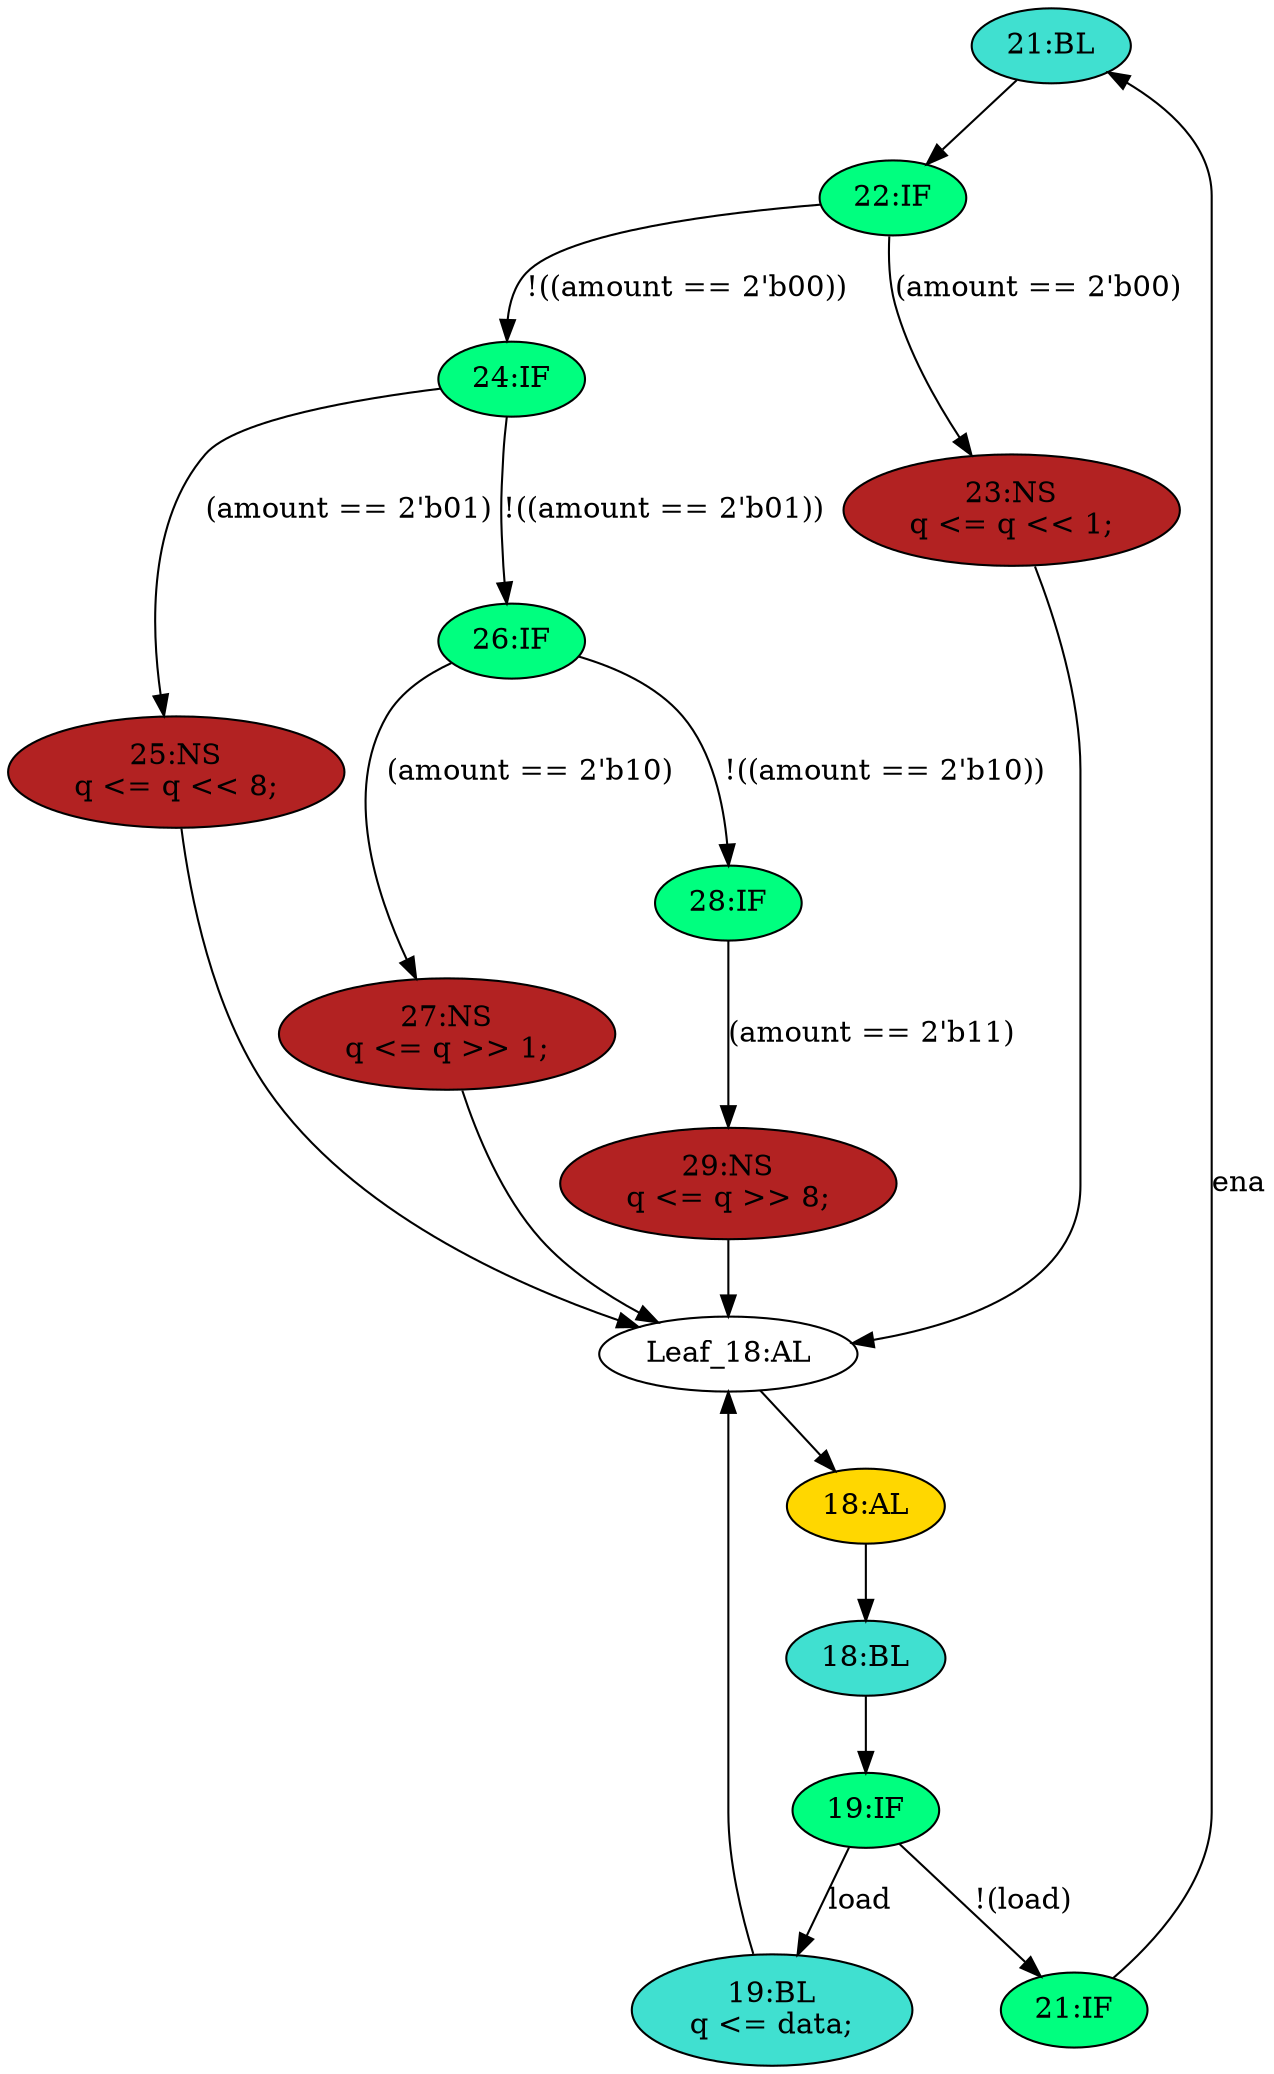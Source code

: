 strict digraph "compose( ,  )" {
	node [label="\N"];
	"21:BL"	[ast="<pyverilog.vparser.ast.Block object at 0x7f3ba9bcebd0>",
		fillcolor=turquoise,
		label="21:BL",
		statements="[]",
		style=filled,
		typ=Block];
	"22:IF"	[ast="<pyverilog.vparser.ast.IfStatement object at 0x7f3ba9e7d4d0>",
		fillcolor=springgreen,
		label="22:IF",
		statements="[]",
		style=filled,
		typ=IfStatement];
	"21:BL" -> "22:IF"	[cond="[]",
		lineno=None];
	"23:NS"	[ast="<pyverilog.vparser.ast.NonblockingSubstitution object at 0x7f3ba9e7dc50>",
		fillcolor=firebrick,
		label="23:NS
q <= q << 1;",
		statements="[<pyverilog.vparser.ast.NonblockingSubstitution object at 0x7f3ba9e7dc50>]",
		style=filled,
		typ=NonblockingSubstitution];
	"Leaf_18:AL"	[def_var="['q']",
		label="Leaf_18:AL"];
	"23:NS" -> "Leaf_18:AL"	[cond="[]",
		lineno=None];
	"27:NS"	[ast="<pyverilog.vparser.ast.NonblockingSubstitution object at 0x7f3ba9eea310>",
		fillcolor=firebrick,
		label="27:NS
q <= q >> 1;",
		statements="[<pyverilog.vparser.ast.NonblockingSubstitution object at 0x7f3ba9eea310>]",
		style=filled,
		typ=NonblockingSubstitution];
	"27:NS" -> "Leaf_18:AL"	[cond="[]",
		lineno=None];
	"18:AL"	[ast="<pyverilog.vparser.ast.Always object at 0x7f3ba9e77090>",
		clk_sens=True,
		fillcolor=gold,
		label="18:AL",
		sens="['clk']",
		statements="[]",
		style=filled,
		typ=Always,
		use_var="['load', 'ena', 'amount', 'data', 'q']"];
	"Leaf_18:AL" -> "18:AL";
	"28:IF"	[ast="<pyverilog.vparser.ast.IfStatement object at 0x7f3ba9ad8a10>",
		fillcolor=springgreen,
		label="28:IF",
		statements="[]",
		style=filled,
		typ=IfStatement];
	"29:NS"	[ast="<pyverilog.vparser.ast.NonblockingSubstitution object at 0x7f3ba9ad8c10>",
		fillcolor=firebrick,
		label="29:NS
q <= q >> 8;",
		statements="[<pyverilog.vparser.ast.NonblockingSubstitution object at 0x7f3ba9ad8c10>]",
		style=filled,
		typ=NonblockingSubstitution];
	"28:IF" -> "29:NS"	[cond="['amount']",
		label="(amount == 2'b11)",
		lineno=28];
	"19:IF"	[ast="<pyverilog.vparser.ast.IfStatement object at 0x7f3ba9e64890>",
		fillcolor=springgreen,
		label="19:IF",
		statements="[]",
		style=filled,
		typ=IfStatement];
	"19:BL"	[ast="<pyverilog.vparser.ast.Block object at 0x7f3ba9e64790>",
		fillcolor=turquoise,
		label="19:BL
q <= data;",
		statements="[<pyverilog.vparser.ast.NonblockingSubstitution object at 0x7f3ba9e64210>]",
		style=filled,
		typ=Block];
	"19:IF" -> "19:BL"	[cond="['load']",
		label=load,
		lineno=19];
	"21:IF"	[ast="<pyverilog.vparser.ast.IfStatement object at 0x7f3ba9bce550>",
		fillcolor=springgreen,
		label="21:IF",
		statements="[]",
		style=filled,
		typ=IfStatement];
	"19:IF" -> "21:IF"	[cond="['load']",
		label="!(load)",
		lineno=19];
	"18:BL"	[ast="<pyverilog.vparser.ast.Block object at 0x7f3ba9ef50d0>",
		fillcolor=turquoise,
		label="18:BL",
		statements="[]",
		style=filled,
		typ=Block];
	"18:BL" -> "19:IF"	[cond="[]",
		lineno=None];
	"24:IF"	[ast="<pyverilog.vparser.ast.IfStatement object at 0x7f3ba9e67f50>",
		fillcolor=springgreen,
		label="24:IF",
		statements="[]",
		style=filled,
		typ=IfStatement];
	"26:IF"	[ast="<pyverilog.vparser.ast.IfStatement object at 0x7f3ba9eeaf90>",
		fillcolor=springgreen,
		label="26:IF",
		statements="[]",
		style=filled,
		typ=IfStatement];
	"24:IF" -> "26:IF"	[cond="['amount']",
		label="!((amount == 2'b01))",
		lineno=24];
	"25:NS"	[ast="<pyverilog.vparser.ast.NonblockingSubstitution object at 0x7f3ba9e67290>",
		fillcolor=firebrick,
		label="25:NS
q <= q << 8;",
		statements="[<pyverilog.vparser.ast.NonblockingSubstitution object at 0x7f3ba9e67290>]",
		style=filled,
		typ=NonblockingSubstitution];
	"24:IF" -> "25:NS"	[cond="['amount']",
		label="(amount == 2'b01)",
		lineno=24];
	"26:IF" -> "27:NS"	[cond="['amount']",
		label="(amount == 2'b10)",
		lineno=26];
	"26:IF" -> "28:IF"	[cond="['amount']",
		label="!((amount == 2'b10))",
		lineno=26];
	"29:NS" -> "Leaf_18:AL"	[cond="[]",
		lineno=None];
	"18:AL" -> "18:BL"	[cond="[]",
		lineno=None];
	"22:IF" -> "23:NS"	[cond="['amount']",
		label="(amount == 2'b00)",
		lineno=22];
	"22:IF" -> "24:IF"	[cond="['amount']",
		label="!((amount == 2'b00))",
		lineno=22];
	"19:BL" -> "Leaf_18:AL"	[cond="[]",
		lineno=None];
	"21:IF" -> "21:BL"	[cond="['ena']",
		label=ena,
		lineno=21];
	"25:NS" -> "Leaf_18:AL"	[cond="[]",
		lineno=None];
}
